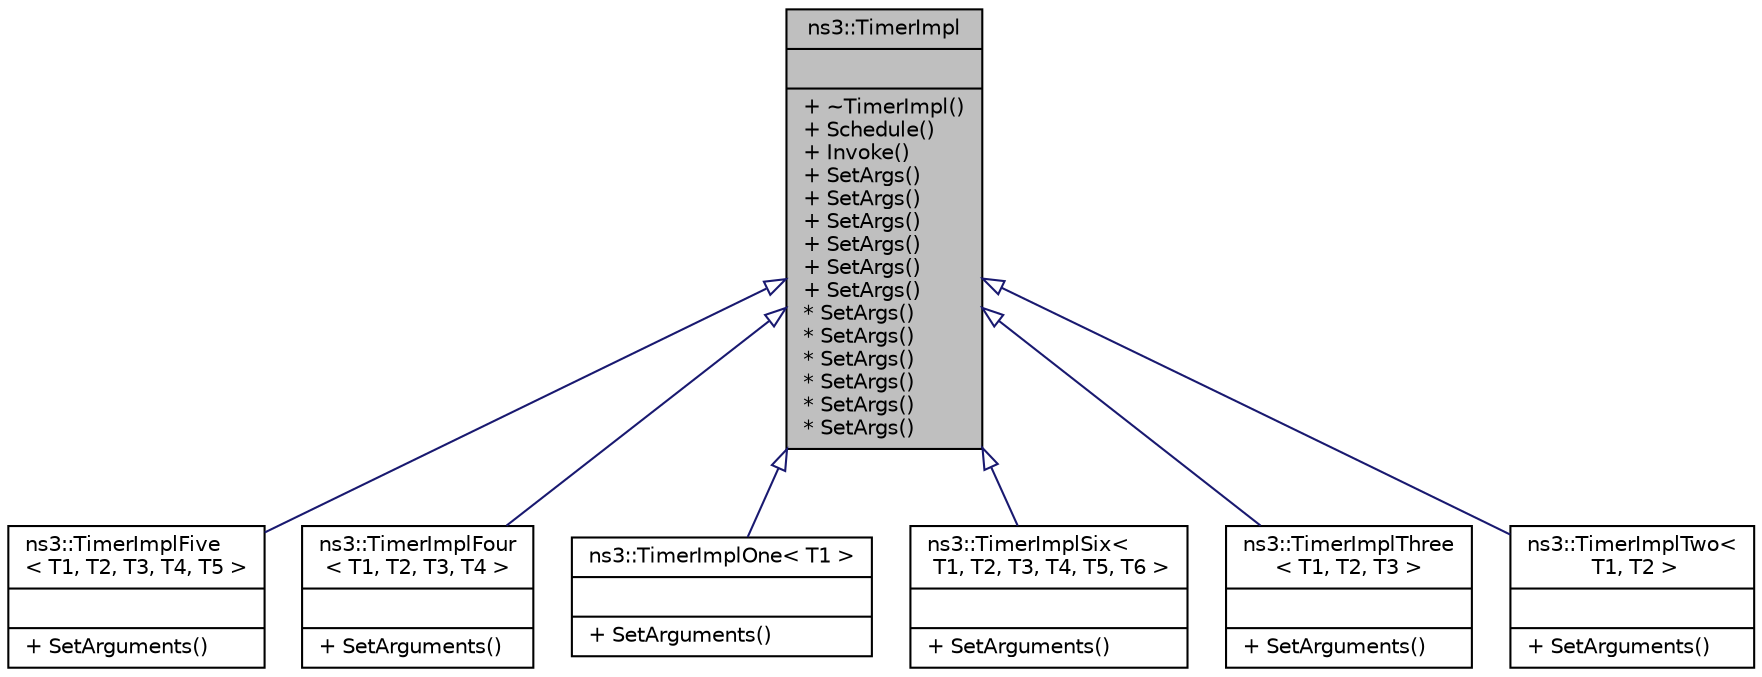 digraph "ns3::TimerImpl"
{
  edge [fontname="Helvetica",fontsize="10",labelfontname="Helvetica",labelfontsize="10"];
  node [fontname="Helvetica",fontsize="10",shape=record];
  Node1 [label="{ns3::TimerImpl\n||+ ~TimerImpl()\l+ Schedule()\l+ Invoke()\l+ SetArgs()\l+ SetArgs()\l+ SetArgs()\l+ SetArgs()\l+ SetArgs()\l+ SetArgs()\l* SetArgs()\l* SetArgs()\l* SetArgs()\l* SetArgs()\l* SetArgs()\l* SetArgs()\l}",height=0.2,width=0.4,color="black", fillcolor="grey75", style="filled", fontcolor="black"];
  Node1 -> Node2 [dir="back",color="midnightblue",fontsize="10",style="solid",arrowtail="onormal"];
  Node2 [label="{ns3::TimerImplFive\l\< T1, T2, T3, T4, T5 \>\n||+ SetArguments()\l}",height=0.2,width=0.4,color="black", fillcolor="white", style="filled",URL="$d1/dcb/structns3_1_1TimerImplFive.html"];
  Node1 -> Node3 [dir="back",color="midnightblue",fontsize="10",style="solid",arrowtail="onormal"];
  Node3 [label="{ns3::TimerImplFour\l\< T1, T2, T3, T4 \>\n||+ SetArguments()\l}",height=0.2,width=0.4,color="black", fillcolor="white", style="filled",URL="$dd/d71/structns3_1_1TimerImplFour.html"];
  Node1 -> Node4 [dir="back",color="midnightblue",fontsize="10",style="solid",arrowtail="onormal"];
  Node4 [label="{ns3::TimerImplOne\< T1 \>\n||+ SetArguments()\l}",height=0.2,width=0.4,color="black", fillcolor="white", style="filled",URL="$de/d56/structns3_1_1TimerImplOne.html"];
  Node1 -> Node5 [dir="back",color="midnightblue",fontsize="10",style="solid",arrowtail="onormal"];
  Node5 [label="{ns3::TimerImplSix\<\l T1, T2, T3, T4, T5, T6 \>\n||+ SetArguments()\l}",height=0.2,width=0.4,color="black", fillcolor="white", style="filled",URL="$de/dfa/structns3_1_1TimerImplSix.html"];
  Node1 -> Node6 [dir="back",color="midnightblue",fontsize="10",style="solid",arrowtail="onormal"];
  Node6 [label="{ns3::TimerImplThree\l\< T1, T2, T3 \>\n||+ SetArguments()\l}",height=0.2,width=0.4,color="black", fillcolor="white", style="filled",URL="$d2/d09/structns3_1_1TimerImplThree.html"];
  Node1 -> Node7 [dir="back",color="midnightblue",fontsize="10",style="solid",arrowtail="onormal"];
  Node7 [label="{ns3::TimerImplTwo\<\l T1, T2 \>\n||+ SetArguments()\l}",height=0.2,width=0.4,color="black", fillcolor="white", style="filled",URL="$d0/dc8/structns3_1_1TimerImplTwo.html"];
}
